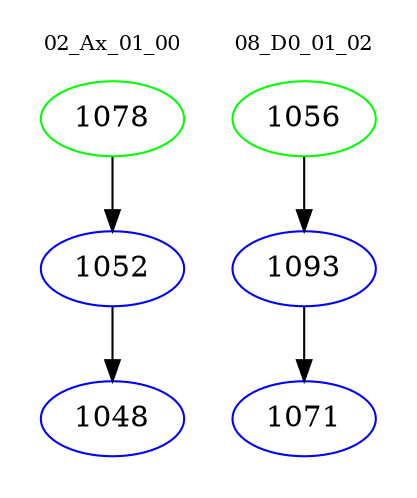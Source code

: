 digraph{
subgraph cluster_0 {
color = white
label = "02_Ax_01_00";
fontsize=10;
T0_1078 [label="1078", color="green"]
T0_1078 -> T0_1052 [color="black"]
T0_1052 [label="1052", color="blue"]
T0_1052 -> T0_1048 [color="black"]
T0_1048 [label="1048", color="blue"]
}
subgraph cluster_1 {
color = white
label = "08_D0_01_02";
fontsize=10;
T1_1056 [label="1056", color="green"]
T1_1056 -> T1_1093 [color="black"]
T1_1093 [label="1093", color="blue"]
T1_1093 -> T1_1071 [color="black"]
T1_1071 [label="1071", color="blue"]
}
}
